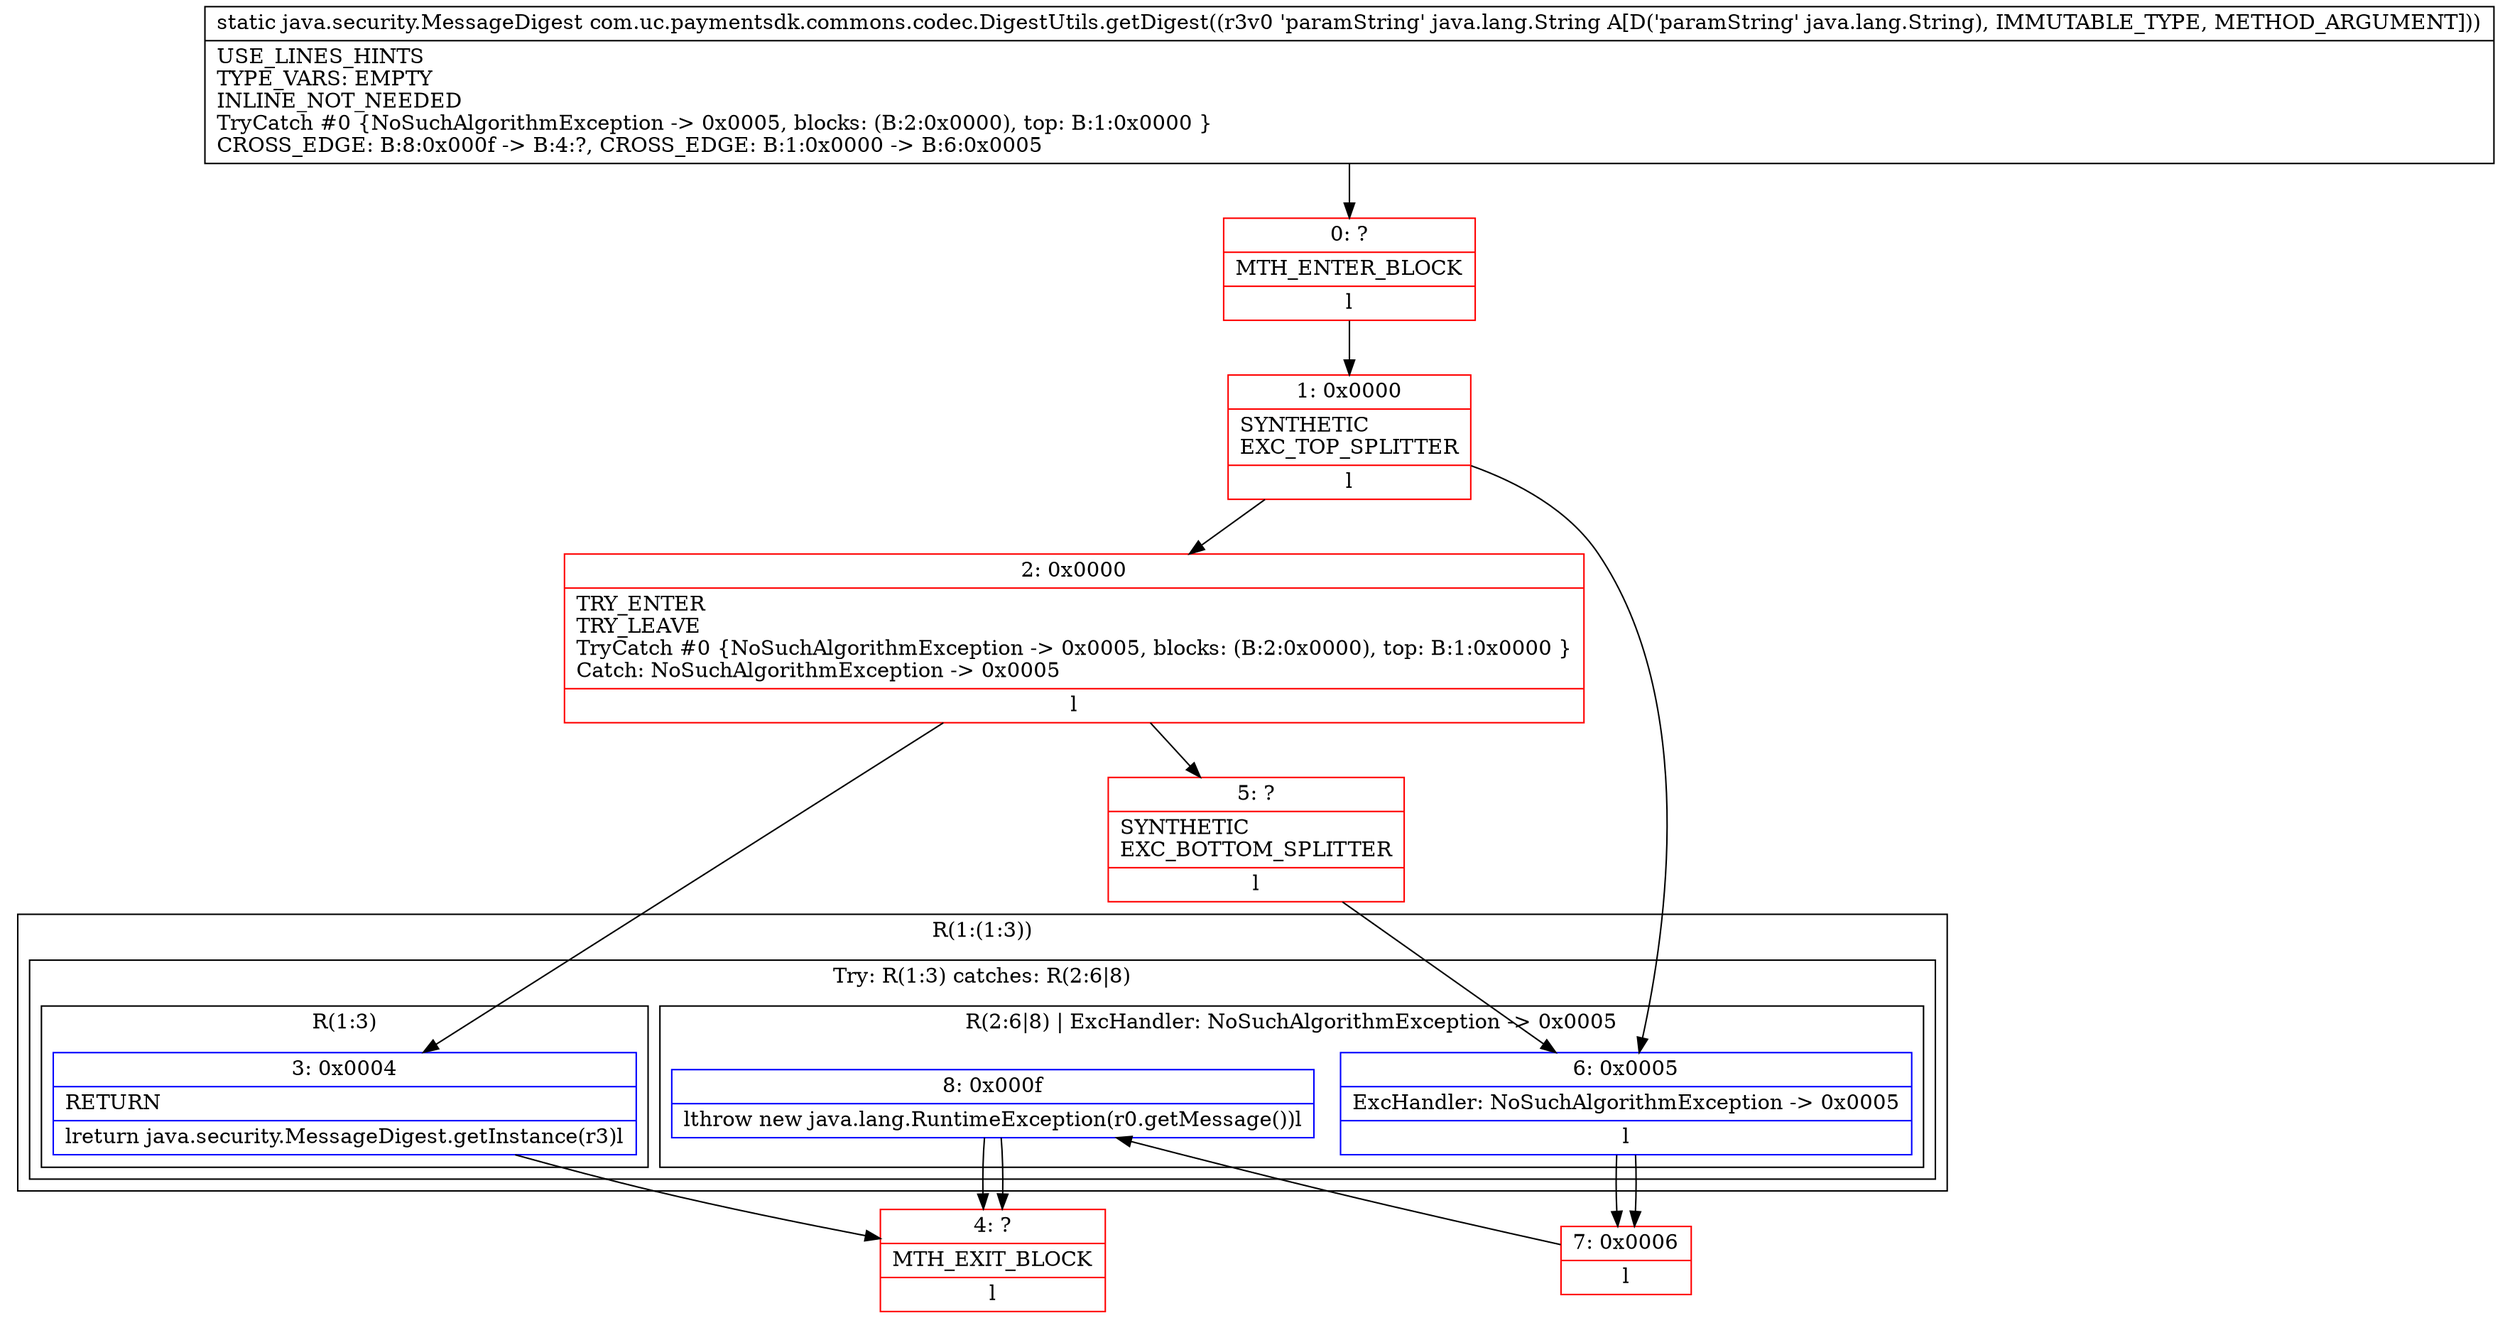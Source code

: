 digraph "CFG forcom.uc.paymentsdk.commons.codec.DigestUtils.getDigest(Ljava\/lang\/String;)Ljava\/security\/MessageDigest;" {
subgraph cluster_Region_1704685737 {
label = "R(1:(1:3))";
node [shape=record,color=blue];
subgraph cluster_TryCatchRegion_1791064873 {
label = "Try: R(1:3) catches: R(2:6|8)";
node [shape=record,color=blue];
subgraph cluster_Region_460871142 {
label = "R(1:3)";
node [shape=record,color=blue];
Node_3 [shape=record,label="{3\:\ 0x0004|RETURN\l|lreturn java.security.MessageDigest.getInstance(r3)l}"];
}
subgraph cluster_Region_2113910029 {
label = "R(2:6|8) | ExcHandler: NoSuchAlgorithmException \-\> 0x0005\l";
node [shape=record,color=blue];
Node_6 [shape=record,label="{6\:\ 0x0005|ExcHandler: NoSuchAlgorithmException \-\> 0x0005\l|l}"];
Node_8 [shape=record,label="{8\:\ 0x000f|lthrow new java.lang.RuntimeException(r0.getMessage())l}"];
}
}
}
subgraph cluster_Region_2113910029 {
label = "R(2:6|8) | ExcHandler: NoSuchAlgorithmException \-\> 0x0005\l";
node [shape=record,color=blue];
Node_6 [shape=record,label="{6\:\ 0x0005|ExcHandler: NoSuchAlgorithmException \-\> 0x0005\l|l}"];
Node_8 [shape=record,label="{8\:\ 0x000f|lthrow new java.lang.RuntimeException(r0.getMessage())l}"];
}
Node_0 [shape=record,color=red,label="{0\:\ ?|MTH_ENTER_BLOCK\l|l}"];
Node_1 [shape=record,color=red,label="{1\:\ 0x0000|SYNTHETIC\lEXC_TOP_SPLITTER\l|l}"];
Node_2 [shape=record,color=red,label="{2\:\ 0x0000|TRY_ENTER\lTRY_LEAVE\lTryCatch #0 \{NoSuchAlgorithmException \-\> 0x0005, blocks: (B:2:0x0000), top: B:1:0x0000 \}\lCatch: NoSuchAlgorithmException \-\> 0x0005\l|l}"];
Node_4 [shape=record,color=red,label="{4\:\ ?|MTH_EXIT_BLOCK\l|l}"];
Node_5 [shape=record,color=red,label="{5\:\ ?|SYNTHETIC\lEXC_BOTTOM_SPLITTER\l|l}"];
Node_7 [shape=record,color=red,label="{7\:\ 0x0006|l}"];
MethodNode[shape=record,label="{static java.security.MessageDigest com.uc.paymentsdk.commons.codec.DigestUtils.getDigest((r3v0 'paramString' java.lang.String A[D('paramString' java.lang.String), IMMUTABLE_TYPE, METHOD_ARGUMENT]))  | USE_LINES_HINTS\lTYPE_VARS: EMPTY\lINLINE_NOT_NEEDED\lTryCatch #0 \{NoSuchAlgorithmException \-\> 0x0005, blocks: (B:2:0x0000), top: B:1:0x0000 \}\lCROSS_EDGE: B:8:0x000f \-\> B:4:?, CROSS_EDGE: B:1:0x0000 \-\> B:6:0x0005\l}"];
MethodNode -> Node_0;
Node_3 -> Node_4;
Node_6 -> Node_7;
Node_8 -> Node_4;
Node_6 -> Node_7;
Node_8 -> Node_4;
Node_0 -> Node_1;
Node_1 -> Node_2;
Node_1 -> Node_6;
Node_2 -> Node_3;
Node_2 -> Node_5;
Node_5 -> Node_6;
Node_7 -> Node_8;
}

